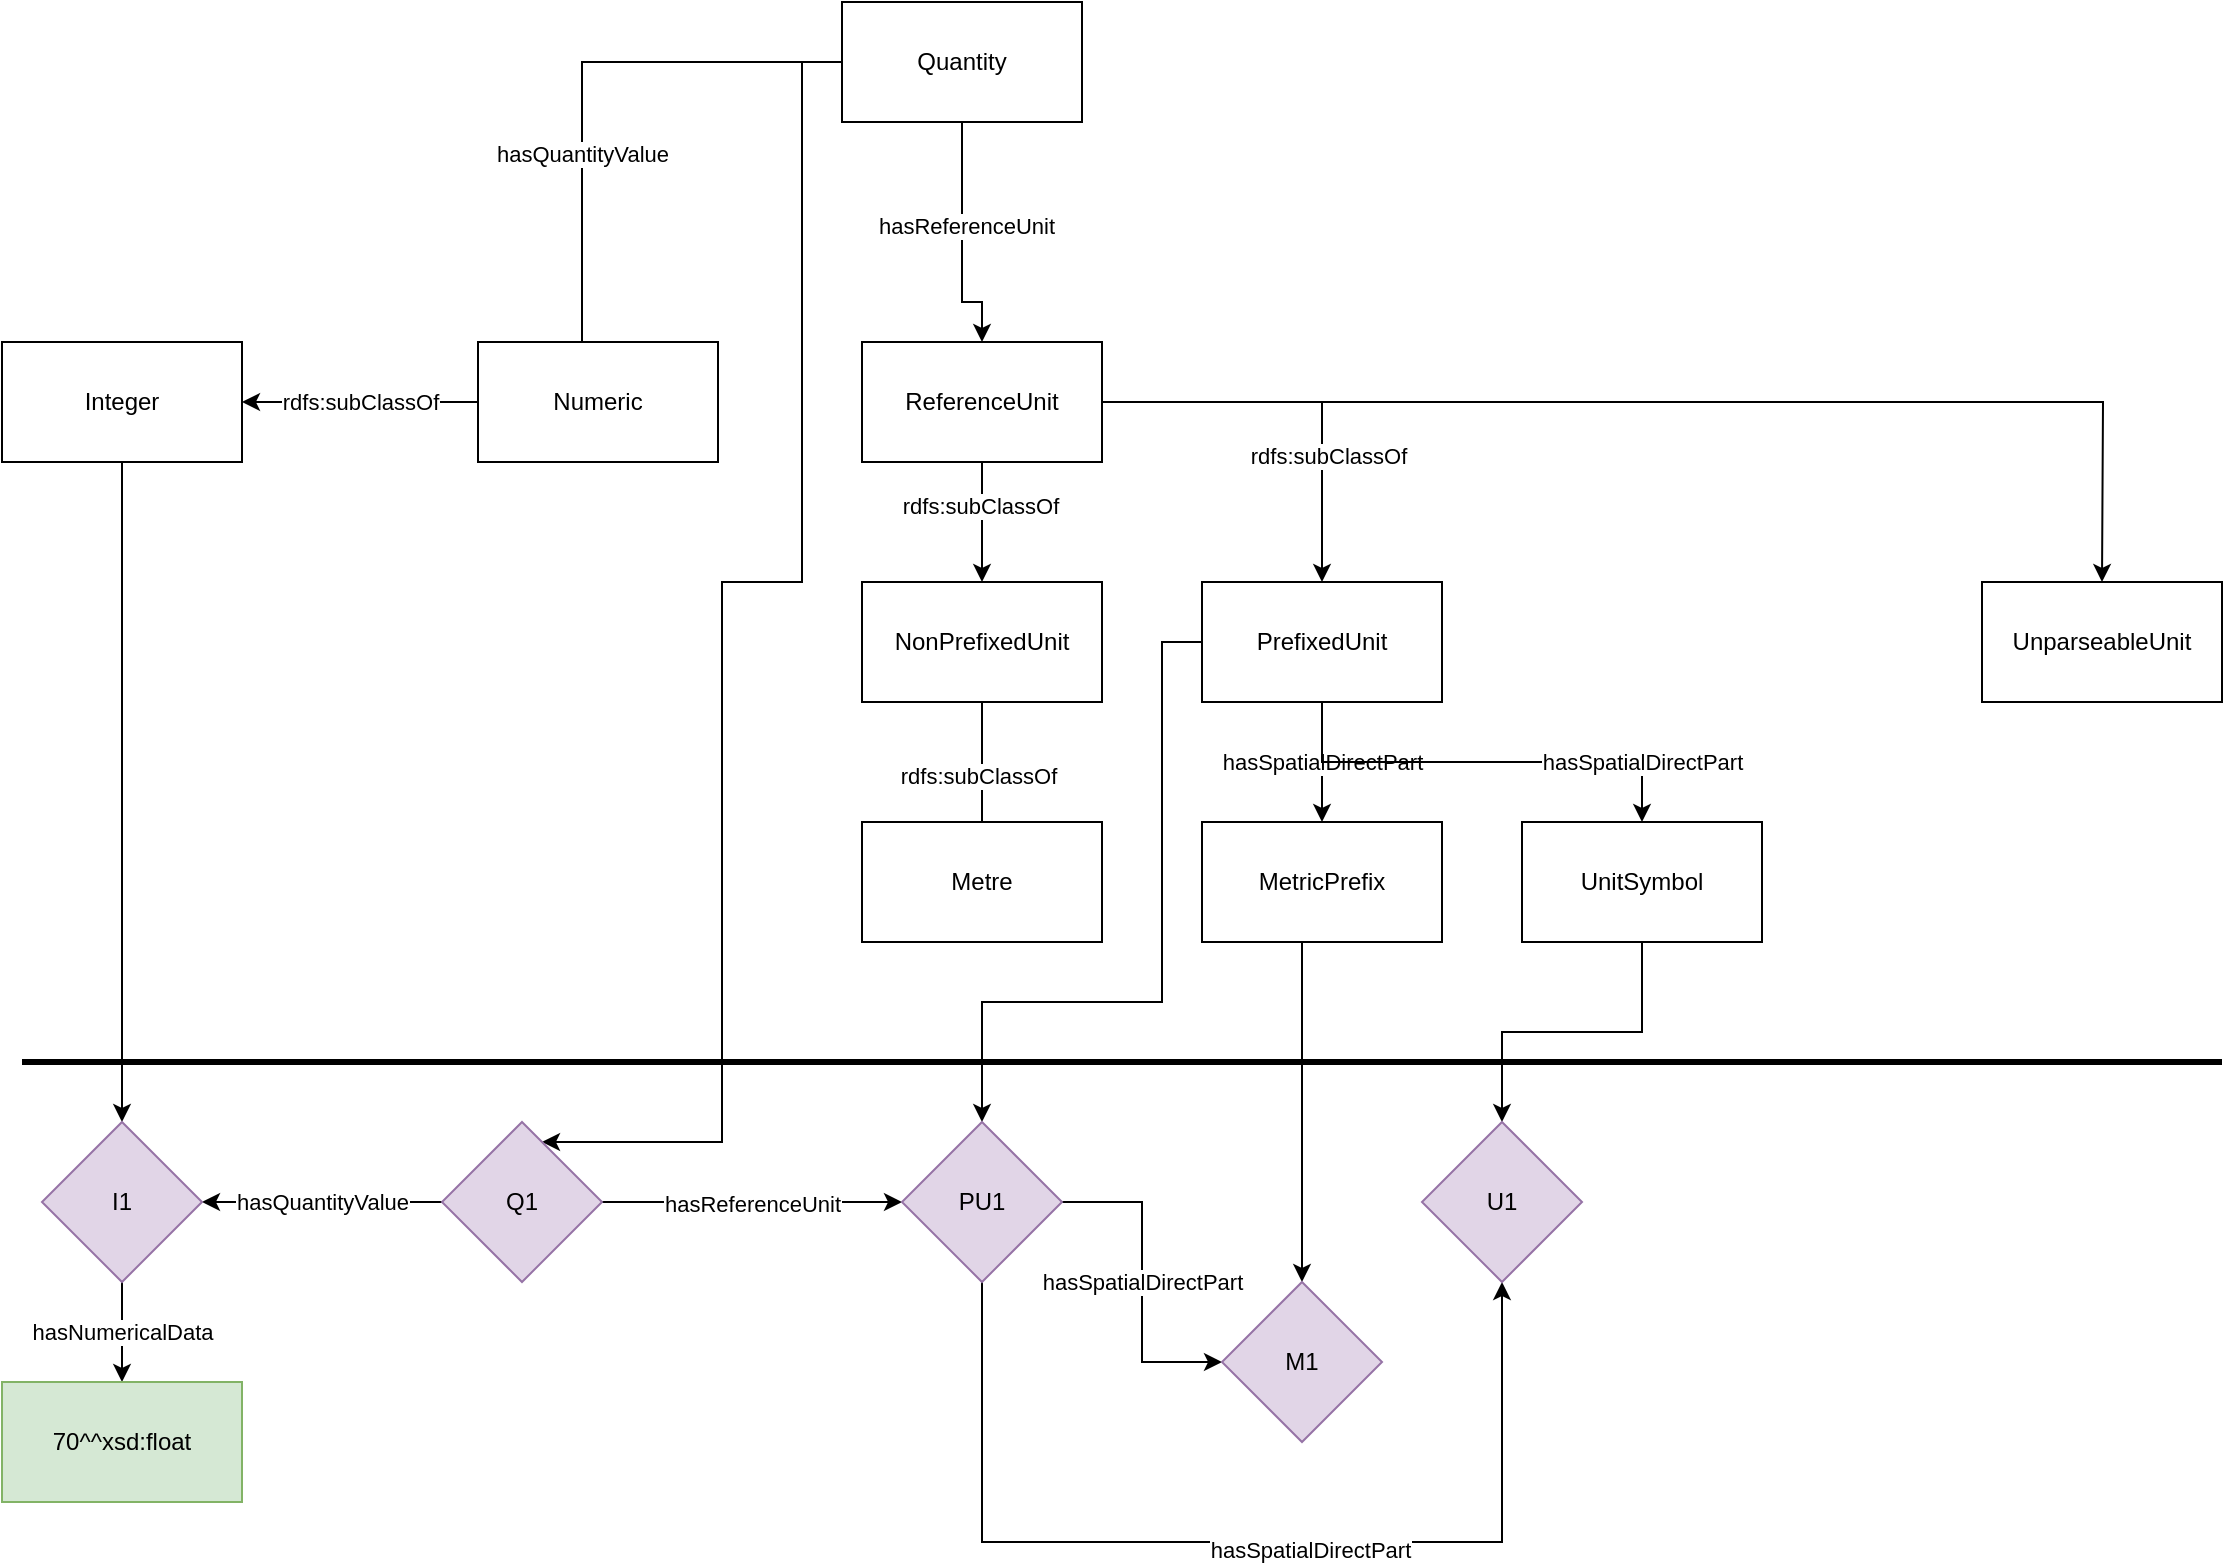 <mxfile version="14.6.13" type="device"><diagram id="CFot5jXweND6gbEFHtCs" name="Page-1"><mxGraphModel dx="2205" dy="825" grid="1" gridSize="10" guides="1" tooltips="1" connect="1" arrows="1" fold="1" page="1" pageScale="1" pageWidth="850" pageHeight="1100" math="0" shadow="0"><root><mxCell id="0"/><mxCell id="1" parent="0"/><mxCell id="eXAfaAkSMV_yesnvDYjX-4" value="hasQuantityValue" style="edgeStyle=orthogonalEdgeStyle;rounded=0;orthogonalLoop=1;jettySize=auto;html=1;entryX=0;entryY=0.5;entryDx=0;entryDy=0;" parent="1" source="eXAfaAkSMV_yesnvDYjX-1" target="eXAfaAkSMV_yesnvDYjX-2" edge="1"><mxGeometry relative="1" as="geometry"><Array as="points"><mxPoint x="-90" y="90"/><mxPoint x="-90" y="260"/></Array></mxGeometry></mxCell><mxCell id="eXAfaAkSMV_yesnvDYjX-5" style="edgeStyle=orthogonalEdgeStyle;rounded=0;orthogonalLoop=1;jettySize=auto;html=1;entryX=0.5;entryY=0;entryDx=0;entryDy=0;" parent="1" source="eXAfaAkSMV_yesnvDYjX-1" target="eXAfaAkSMV_yesnvDYjX-3" edge="1"><mxGeometry relative="1" as="geometry"><Array as="points"><mxPoint x="100" y="210"/><mxPoint x="110" y="210"/></Array></mxGeometry></mxCell><mxCell id="eXAfaAkSMV_yesnvDYjX-6" value="hasReferenceUnit" style="edgeLabel;html=1;align=center;verticalAlign=middle;resizable=0;points=[];" parent="eXAfaAkSMV_yesnvDYjX-5" vertex="1" connectable="0"><mxGeometry x="-0.14" y="2" relative="1" as="geometry"><mxPoint as="offset"/></mxGeometry></mxCell><mxCell id="dJblByIyKNKgdU92vFB4-16" style="edgeStyle=orthogonalEdgeStyle;rounded=0;orthogonalLoop=1;jettySize=auto;html=1;" edge="1" parent="1" source="eXAfaAkSMV_yesnvDYjX-1" target="dJblByIyKNKgdU92vFB4-15"><mxGeometry relative="1" as="geometry"><Array as="points"><mxPoint x="20" y="90"/><mxPoint x="20" y="350"/><mxPoint x="-20" y="350"/><mxPoint x="-20" y="630"/></Array></mxGeometry></mxCell><mxCell id="eXAfaAkSMV_yesnvDYjX-1" value="Quantity" style="rounded=0;whiteSpace=wrap;html=1;" parent="1" vertex="1"><mxGeometry x="40" y="60" width="120" height="60" as="geometry"/></mxCell><mxCell id="dJblByIyKNKgdU92vFB4-2" value="&lt;meta charset=&quot;utf-8&quot;&gt;&lt;span style=&quot;color: rgb(0, 0, 0); font-family: helvetica; font-size: 11px; font-style: normal; font-weight: 400; letter-spacing: normal; text-align: center; text-indent: 0px; text-transform: none; word-spacing: 0px; background-color: rgb(255, 255, 255); display: inline; float: none;&quot;&gt;rdfs:subClassOf&lt;/span&gt;" style="edgeStyle=orthogonalEdgeStyle;rounded=0;orthogonalLoop=1;jettySize=auto;html=1;" edge="1" parent="1" source="eXAfaAkSMV_yesnvDYjX-2" target="dJblByIyKNKgdU92vFB4-1"><mxGeometry relative="1" as="geometry"/></mxCell><mxCell id="eXAfaAkSMV_yesnvDYjX-2" value="Numeric" style="rounded=0;whiteSpace=wrap;html=1;" parent="1" vertex="1"><mxGeometry x="-142" y="230" width="120" height="60" as="geometry"/></mxCell><mxCell id="eXAfaAkSMV_yesnvDYjX-10" style="edgeStyle=orthogonalEdgeStyle;rounded=0;orthogonalLoop=1;jettySize=auto;html=1;" parent="1" source="eXAfaAkSMV_yesnvDYjX-3" target="eXAfaAkSMV_yesnvDYjX-8" edge="1"><mxGeometry relative="1" as="geometry"/></mxCell><mxCell id="eXAfaAkSMV_yesnvDYjX-11" value="rdfs:subClassOf" style="edgeLabel;html=1;align=center;verticalAlign=middle;resizable=0;points=[];" parent="eXAfaAkSMV_yesnvDYjX-10" vertex="1" connectable="0"><mxGeometry x="0.368" y="3" relative="1" as="geometry"><mxPoint as="offset"/></mxGeometry></mxCell><mxCell id="eXAfaAkSMV_yesnvDYjX-12" style="edgeStyle=orthogonalEdgeStyle;rounded=0;orthogonalLoop=1;jettySize=auto;html=1;entryX=0.5;entryY=0;entryDx=0;entryDy=0;" parent="1" source="eXAfaAkSMV_yesnvDYjX-3" target="eXAfaAkSMV_yesnvDYjX-7" edge="1"><mxGeometry relative="1" as="geometry"/></mxCell><mxCell id="eXAfaAkSMV_yesnvDYjX-13" value="rdfs:subClassOf" style="edgeLabel;html=1;align=center;verticalAlign=middle;resizable=0;points=[];" parent="eXAfaAkSMV_yesnvDYjX-12" vertex="1" connectable="0"><mxGeometry x="-0.291" y="-1" relative="1" as="geometry"><mxPoint as="offset"/></mxGeometry></mxCell><mxCell id="YBLTC6rb03wpcIf7fbMg-8" style="edgeStyle=orthogonalEdgeStyle;rounded=0;orthogonalLoop=1;jettySize=auto;html=1;" parent="1" source="eXAfaAkSMV_yesnvDYjX-3" edge="1"><mxGeometry relative="1" as="geometry"><mxPoint x="670" y="350" as="targetPoint"/></mxGeometry></mxCell><mxCell id="eXAfaAkSMV_yesnvDYjX-3" value="ReferenceUnit" style="rounded=0;whiteSpace=wrap;html=1;" parent="1" vertex="1"><mxGeometry x="50" y="230" width="120" height="60" as="geometry"/></mxCell><mxCell id="YBLTC6rb03wpcIf7fbMg-2" value="" style="edgeStyle=orthogonalEdgeStyle;rounded=0;orthogonalLoop=1;jettySize=auto;html=1;" parent="1" source="eXAfaAkSMV_yesnvDYjX-7" edge="1"><mxGeometry relative="1" as="geometry"><mxPoint x="110" y="500" as="targetPoint"/></mxGeometry></mxCell><mxCell id="dJblByIyKNKgdU92vFB4-9" value="rdfs:subClassOf" style="edgeLabel;html=1;align=center;verticalAlign=middle;resizable=0;points=[];" vertex="1" connectable="0" parent="YBLTC6rb03wpcIf7fbMg-2"><mxGeometry x="-0.184" y="-2" relative="1" as="geometry"><mxPoint as="offset"/></mxGeometry></mxCell><mxCell id="eXAfaAkSMV_yesnvDYjX-7" value="NonPrefixedUnit" style="rounded=0;whiteSpace=wrap;html=1;" parent="1" vertex="1"><mxGeometry x="50" y="350" width="120" height="60" as="geometry"/></mxCell><mxCell id="eXAfaAkSMV_yesnvDYjX-20" value="hasSpatialDirectPart" style="edgeStyle=orthogonalEdgeStyle;rounded=0;orthogonalLoop=1;jettySize=auto;html=1;entryX=0.5;entryY=0;entryDx=0;entryDy=0;" parent="1" source="eXAfaAkSMV_yesnvDYjX-8" target="eXAfaAkSMV_yesnvDYjX-19" edge="1"><mxGeometry relative="1" as="geometry"/></mxCell><mxCell id="eXAfaAkSMV_yesnvDYjX-21" value="hasSpatialDirectPart" style="edgeStyle=orthogonalEdgeStyle;rounded=0;orthogonalLoop=1;jettySize=auto;html=1;entryX=0.5;entryY=0;entryDx=0;entryDy=0;" parent="1" source="eXAfaAkSMV_yesnvDYjX-8" target="eXAfaAkSMV_yesnvDYjX-18" edge="1"><mxGeometry x="0.727" relative="1" as="geometry"><Array as="points"><mxPoint x="280" y="440"/><mxPoint x="440" y="440"/></Array><mxPoint as="offset"/></mxGeometry></mxCell><mxCell id="dJblByIyKNKgdU92vFB4-34" style="edgeStyle=orthogonalEdgeStyle;rounded=0;orthogonalLoop=1;jettySize=auto;html=1;" edge="1" parent="1" source="eXAfaAkSMV_yesnvDYjX-8" target="dJblByIyKNKgdU92vFB4-28"><mxGeometry relative="1" as="geometry"><Array as="points"><mxPoint x="200" y="380"/><mxPoint x="200" y="560"/><mxPoint x="110" y="560"/></Array></mxGeometry></mxCell><mxCell id="eXAfaAkSMV_yesnvDYjX-8" value="PrefixedUnit" style="rounded=0;whiteSpace=wrap;html=1;" parent="1" vertex="1"><mxGeometry x="220" y="350" width="120" height="60" as="geometry"/></mxCell><mxCell id="dJblByIyKNKgdU92vFB4-36" style="edgeStyle=orthogonalEdgeStyle;rounded=0;orthogonalLoop=1;jettySize=auto;html=1;entryX=0.5;entryY=0;entryDx=0;entryDy=0;" edge="1" parent="1" source="eXAfaAkSMV_yesnvDYjX-18" target="dJblByIyKNKgdU92vFB4-30"><mxGeometry relative="1" as="geometry"/></mxCell><mxCell id="eXAfaAkSMV_yesnvDYjX-18" value="UnitSymbol" style="rounded=0;whiteSpace=wrap;html=1;" parent="1" vertex="1"><mxGeometry x="380" y="470" width="120" height="60" as="geometry"/></mxCell><mxCell id="dJblByIyKNKgdU92vFB4-35" style="edgeStyle=orthogonalEdgeStyle;rounded=0;orthogonalLoop=1;jettySize=auto;html=1;" edge="1" parent="1" source="eXAfaAkSMV_yesnvDYjX-19" target="dJblByIyKNKgdU92vFB4-29"><mxGeometry relative="1" as="geometry"><Array as="points"><mxPoint x="270" y="570"/><mxPoint x="270" y="570"/></Array></mxGeometry></mxCell><mxCell id="eXAfaAkSMV_yesnvDYjX-19" value="MetricPrefix" style="rounded=0;whiteSpace=wrap;html=1;" parent="1" vertex="1"><mxGeometry x="220" y="470" width="120" height="60" as="geometry"/></mxCell><mxCell id="YBLTC6rb03wpcIf7fbMg-9" value="UnparseableUnit" style="rounded=0;whiteSpace=wrap;html=1;" parent="1" vertex="1"><mxGeometry x="610" y="350" width="120" height="60" as="geometry"/></mxCell><mxCell id="dJblByIyKNKgdU92vFB4-18" style="edgeStyle=orthogonalEdgeStyle;rounded=0;orthogonalLoop=1;jettySize=auto;html=1;" edge="1" parent="1" source="dJblByIyKNKgdU92vFB4-1" target="dJblByIyKNKgdU92vFB4-17"><mxGeometry relative="1" as="geometry"><Array as="points"><mxPoint x="-320" y="550"/><mxPoint x="-320" y="550"/></Array></mxGeometry></mxCell><mxCell id="dJblByIyKNKgdU92vFB4-1" value="Integer" style="rounded=0;whiteSpace=wrap;html=1;" vertex="1" parent="1"><mxGeometry x="-380" y="230" width="120" height="60" as="geometry"/></mxCell><mxCell id="dJblByIyKNKgdU92vFB4-5" value="Metre" style="whiteSpace=wrap;html=1;rounded=0;" vertex="1" parent="1"><mxGeometry x="50" y="470" width="120" height="60" as="geometry"/></mxCell><mxCell id="dJblByIyKNKgdU92vFB4-20" value="&lt;span style=&quot;color: rgb(0 , 0 , 0) ; font-family: &amp;#34;helvetica&amp;#34; ; font-size: 11px ; font-style: normal ; font-weight: 400 ; letter-spacing: normal ; text-align: center ; text-indent: 0px ; text-transform: none ; word-spacing: 0px ; background-color: rgb(255 , 255 , 255) ; display: inline ; float: none&quot;&gt;hasQuantityValue&lt;/span&gt;" style="edgeStyle=orthogonalEdgeStyle;rounded=0;orthogonalLoop=1;jettySize=auto;html=1;entryX=1;entryY=0.5;entryDx=0;entryDy=0;" edge="1" parent="1" source="dJblByIyKNKgdU92vFB4-15" target="dJblByIyKNKgdU92vFB4-17"><mxGeometry relative="1" as="geometry"/></mxCell><mxCell id="dJblByIyKNKgdU92vFB4-21" value="&lt;span style=&quot;color: rgb(0 , 0 , 0) ; font-family: &amp;#34;helvetica&amp;#34; ; font-size: 11px ; font-style: normal ; font-weight: 400 ; letter-spacing: normal ; text-align: center ; text-indent: 0px ; text-transform: none ; word-spacing: 0px ; background-color: rgb(255 , 255 , 255) ; display: inline ; float: none&quot;&gt;hasReferenceUnit&lt;/span&gt;" style="edgeStyle=orthogonalEdgeStyle;rounded=0;orthogonalLoop=1;jettySize=auto;html=1;entryX=0;entryY=0.5;entryDx=0;entryDy=0;" edge="1" parent="1" source="dJblByIyKNKgdU92vFB4-15"><mxGeometry relative="1" as="geometry"><mxPoint x="70" y="660" as="targetPoint"/></mxGeometry></mxCell><mxCell id="dJblByIyKNKgdU92vFB4-15" value="Q1" style="rhombus;whiteSpace=wrap;html=1;fillColor=#e1d5e7;strokeColor=#9673a6;" vertex="1" parent="1"><mxGeometry x="-160" y="620" width="80" height="80" as="geometry"/></mxCell><mxCell id="dJblByIyKNKgdU92vFB4-40" value="hasNumericalData" style="edgeStyle=orthogonalEdgeStyle;rounded=0;orthogonalLoop=1;jettySize=auto;html=1;strokeWidth=1;" edge="1" parent="1" source="dJblByIyKNKgdU92vFB4-17" target="dJblByIyKNKgdU92vFB4-39"><mxGeometry relative="1" as="geometry"/></mxCell><mxCell id="dJblByIyKNKgdU92vFB4-17" value="I1" style="rhombus;whiteSpace=wrap;html=1;fillColor=#e1d5e7;strokeColor=#9673a6;" vertex="1" parent="1"><mxGeometry x="-360" y="620" width="80" height="80" as="geometry"/></mxCell><mxCell id="dJblByIyKNKgdU92vFB4-31" value="&lt;meta charset=&quot;utf-8&quot;&gt;&lt;span style=&quot;color: rgb(0, 0, 0); font-family: helvetica; font-size: 11px; font-style: normal; font-weight: 400; letter-spacing: normal; text-align: center; text-indent: 0px; text-transform: none; word-spacing: 0px; background-color: rgb(255, 255, 255); display: inline; float: none;&quot;&gt;hasSpatialDirectPart&lt;/span&gt;" style="edgeStyle=orthogonalEdgeStyle;rounded=0;orthogonalLoop=1;jettySize=auto;html=1;entryX=0;entryY=0.5;entryDx=0;entryDy=0;" edge="1" parent="1" source="dJblByIyKNKgdU92vFB4-28" target="dJblByIyKNKgdU92vFB4-29"><mxGeometry relative="1" as="geometry"/></mxCell><mxCell id="dJblByIyKNKgdU92vFB4-32" style="edgeStyle=orthogonalEdgeStyle;rounded=0;orthogonalLoop=1;jettySize=auto;html=1;" edge="1" parent="1" source="dJblByIyKNKgdU92vFB4-28" target="dJblByIyKNKgdU92vFB4-30"><mxGeometry relative="1" as="geometry"><Array as="points"><mxPoint x="110" y="830"/><mxPoint x="370" y="830"/></Array></mxGeometry></mxCell><mxCell id="dJblByIyKNKgdU92vFB4-33" value="hasSpatialDirectPart" style="edgeLabel;html=1;align=center;verticalAlign=middle;resizable=0;points=[];" vertex="1" connectable="0" parent="dJblByIyKNKgdU92vFB4-32"><mxGeometry x="0.129" y="-4" relative="1" as="geometry"><mxPoint as="offset"/></mxGeometry></mxCell><mxCell id="dJblByIyKNKgdU92vFB4-28" value="PU1" style="rhombus;whiteSpace=wrap;html=1;fillColor=#e1d5e7;strokeColor=#9673a6;" vertex="1" parent="1"><mxGeometry x="70" y="620" width="80" height="80" as="geometry"/></mxCell><mxCell id="dJblByIyKNKgdU92vFB4-29" value="M1" style="rhombus;whiteSpace=wrap;html=1;fillColor=#e1d5e7;strokeColor=#9673a6;" vertex="1" parent="1"><mxGeometry x="230" y="700" width="80" height="80" as="geometry"/></mxCell><mxCell id="dJblByIyKNKgdU92vFB4-30" value="U1" style="rhombus;whiteSpace=wrap;html=1;fillColor=#e1d5e7;strokeColor=#9673a6;" vertex="1" parent="1"><mxGeometry x="330" y="620" width="80" height="80" as="geometry"/></mxCell><mxCell id="dJblByIyKNKgdU92vFB4-38" value="" style="endArrow=none;html=1;strokeWidth=3;" edge="1" parent="1"><mxGeometry width="50" height="50" relative="1" as="geometry"><mxPoint x="-370" y="590" as="sourcePoint"/><mxPoint x="730" y="590" as="targetPoint"/></mxGeometry></mxCell><mxCell id="dJblByIyKNKgdU92vFB4-39" value="70^^xsd:float" style="whiteSpace=wrap;html=1;strokeColor=#82b366;fillColor=#d5e8d4;" vertex="1" parent="1"><mxGeometry x="-380" y="750" width="120" height="60" as="geometry"/></mxCell></root></mxGraphModel></diagram></mxfile>

